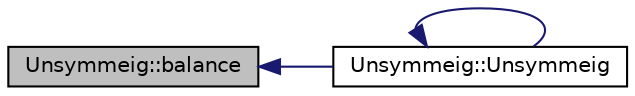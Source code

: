 digraph "Unsymmeig::balance"
{
  bgcolor="transparent";
  edge [fontname="Helvetica",fontsize="10",labelfontname="Helvetica",labelfontsize="10"];
  node [fontname="Helvetica",fontsize="10",shape=record];
  rankdir="LR";
  Node11 [label="Unsymmeig::balance",height=0.2,width=0.4,color="black", fillcolor="grey75", style="filled", fontcolor="black"];
  Node11 -> Node12 [dir="back",color="midnightblue",fontsize="10",style="solid",fontname="Helvetica"];
  Node12 [label="Unsymmeig::Unsymmeig",height=0.2,width=0.4,color="black",URL="$structUnsymmeig.html#ab8c8010370ae421817dd862a24795371"];
  Node12 -> Node12 [dir="back",color="midnightblue",fontsize="10",style="solid",fontname="Helvetica"];
}
